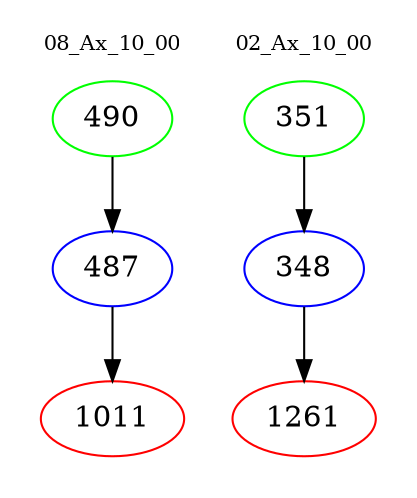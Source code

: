 digraph{
subgraph cluster_0 {
color = white
label = "08_Ax_10_00";
fontsize=10;
T0_490 [label="490", color="green"]
T0_490 -> T0_487 [color="black"]
T0_487 [label="487", color="blue"]
T0_487 -> T0_1011 [color="black"]
T0_1011 [label="1011", color="red"]
}
subgraph cluster_1 {
color = white
label = "02_Ax_10_00";
fontsize=10;
T1_351 [label="351", color="green"]
T1_351 -> T1_348 [color="black"]
T1_348 [label="348", color="blue"]
T1_348 -> T1_1261 [color="black"]
T1_1261 [label="1261", color="red"]
}
}
